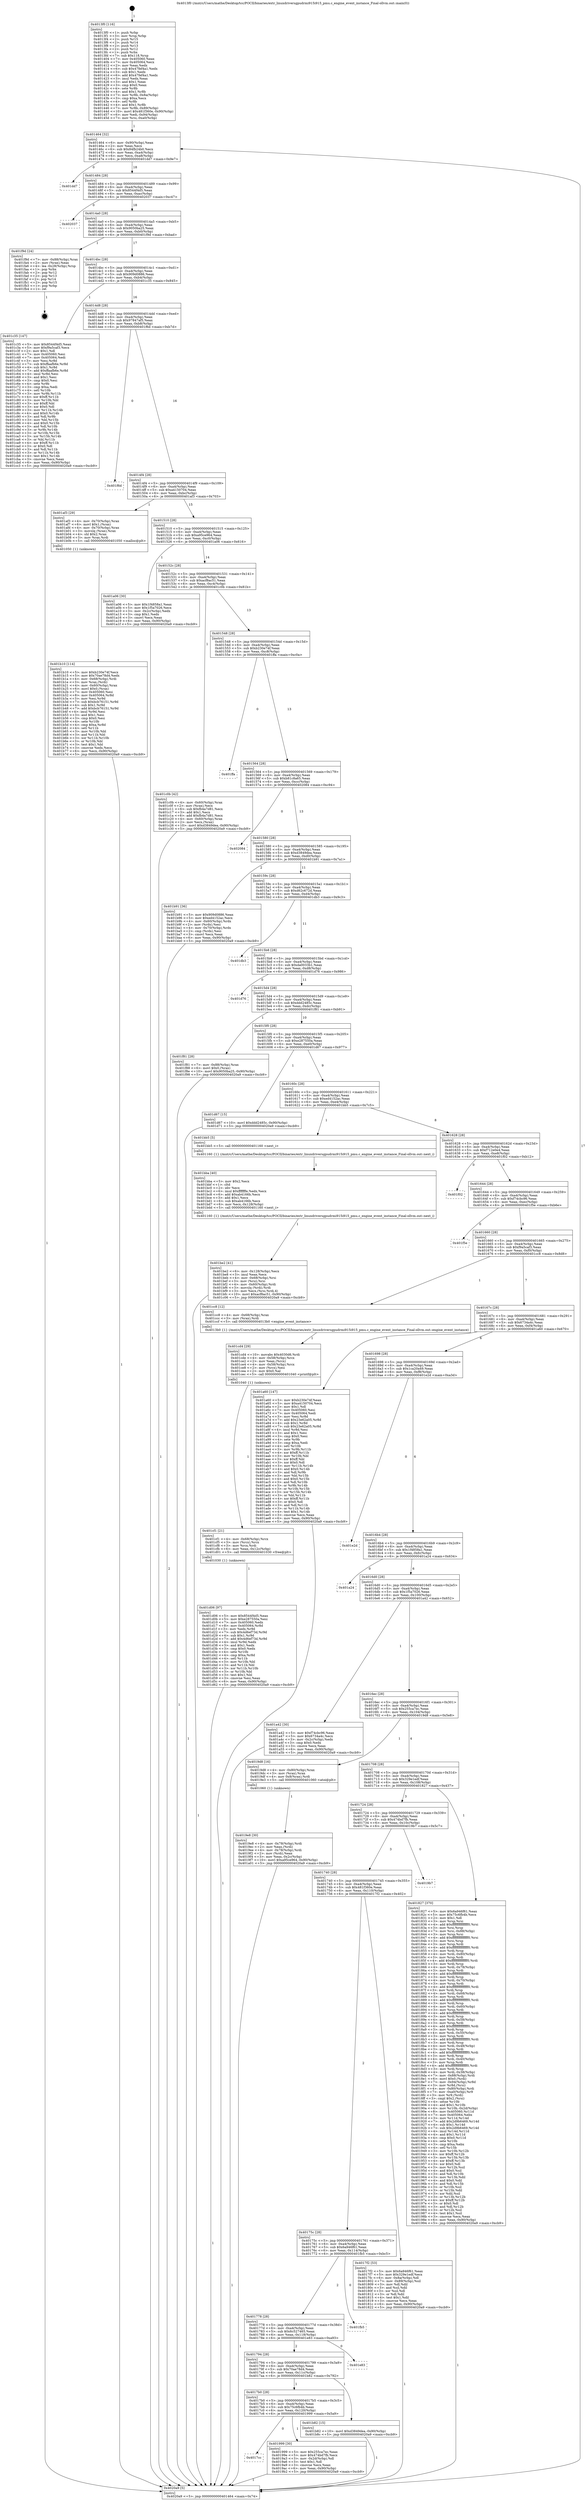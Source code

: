 digraph "0x4013f0" {
  label = "0x4013f0 (/mnt/c/Users/mathe/Desktop/tcc/POCII/binaries/extr_linuxdriversgpudrmi915i915_pmu.c_engine_event_instance_Final-ollvm.out::main(0))"
  labelloc = "t"
  node[shape=record]

  Entry [label="",width=0.3,height=0.3,shape=circle,fillcolor=black,style=filled]
  "0x401464" [label="{
     0x401464 [32]\l
     | [instrs]\l
     &nbsp;&nbsp;0x401464 \<+6\>: mov -0x90(%rbp),%eax\l
     &nbsp;&nbsp;0x40146a \<+2\>: mov %eax,%ecx\l
     &nbsp;&nbsp;0x40146c \<+6\>: sub $0x84fb24b0,%ecx\l
     &nbsp;&nbsp;0x401472 \<+6\>: mov %eax,-0xa4(%rbp)\l
     &nbsp;&nbsp;0x401478 \<+6\>: mov %ecx,-0xa8(%rbp)\l
     &nbsp;&nbsp;0x40147e \<+6\>: je 0000000000401dd7 \<main+0x9e7\>\l
  }"]
  "0x401dd7" [label="{
     0x401dd7\l
  }", style=dashed]
  "0x401484" [label="{
     0x401484 [28]\l
     | [instrs]\l
     &nbsp;&nbsp;0x401484 \<+5\>: jmp 0000000000401489 \<main+0x99\>\l
     &nbsp;&nbsp;0x401489 \<+6\>: mov -0xa4(%rbp),%eax\l
     &nbsp;&nbsp;0x40148f \<+5\>: sub $0x8544f4d5,%eax\l
     &nbsp;&nbsp;0x401494 \<+6\>: mov %eax,-0xac(%rbp)\l
     &nbsp;&nbsp;0x40149a \<+6\>: je 0000000000402037 \<main+0xc47\>\l
  }"]
  Exit [label="",width=0.3,height=0.3,shape=circle,fillcolor=black,style=filled,peripheries=2]
  "0x402037" [label="{
     0x402037\l
  }", style=dashed]
  "0x4014a0" [label="{
     0x4014a0 [28]\l
     | [instrs]\l
     &nbsp;&nbsp;0x4014a0 \<+5\>: jmp 00000000004014a5 \<main+0xb5\>\l
     &nbsp;&nbsp;0x4014a5 \<+6\>: mov -0xa4(%rbp),%eax\l
     &nbsp;&nbsp;0x4014ab \<+5\>: sub $0x9050ba25,%eax\l
     &nbsp;&nbsp;0x4014b0 \<+6\>: mov %eax,-0xb0(%rbp)\l
     &nbsp;&nbsp;0x4014b6 \<+6\>: je 0000000000401f9d \<main+0xbad\>\l
  }"]
  "0x401d06" [label="{
     0x401d06 [97]\l
     | [instrs]\l
     &nbsp;&nbsp;0x401d06 \<+5\>: mov $0x8544f4d5,%eax\l
     &nbsp;&nbsp;0x401d0b \<+5\>: mov $0xe287550a,%esi\l
     &nbsp;&nbsp;0x401d10 \<+7\>: mov 0x405060,%edx\l
     &nbsp;&nbsp;0x401d17 \<+8\>: mov 0x405064,%r8d\l
     &nbsp;&nbsp;0x401d1f \<+3\>: mov %edx,%r9d\l
     &nbsp;&nbsp;0x401d22 \<+7\>: sub $0x4d6ef73d,%r9d\l
     &nbsp;&nbsp;0x401d29 \<+4\>: sub $0x1,%r9d\l
     &nbsp;&nbsp;0x401d2d \<+7\>: add $0x4d6ef73d,%r9d\l
     &nbsp;&nbsp;0x401d34 \<+4\>: imul %r9d,%edx\l
     &nbsp;&nbsp;0x401d38 \<+3\>: and $0x1,%edx\l
     &nbsp;&nbsp;0x401d3b \<+3\>: cmp $0x0,%edx\l
     &nbsp;&nbsp;0x401d3e \<+4\>: sete %r10b\l
     &nbsp;&nbsp;0x401d42 \<+4\>: cmp $0xa,%r8d\l
     &nbsp;&nbsp;0x401d46 \<+4\>: setl %r11b\l
     &nbsp;&nbsp;0x401d4a \<+3\>: mov %r10b,%bl\l
     &nbsp;&nbsp;0x401d4d \<+3\>: and %r11b,%bl\l
     &nbsp;&nbsp;0x401d50 \<+3\>: xor %r11b,%r10b\l
     &nbsp;&nbsp;0x401d53 \<+3\>: or %r10b,%bl\l
     &nbsp;&nbsp;0x401d56 \<+3\>: test $0x1,%bl\l
     &nbsp;&nbsp;0x401d59 \<+3\>: cmovne %esi,%eax\l
     &nbsp;&nbsp;0x401d5c \<+6\>: mov %eax,-0x90(%rbp)\l
     &nbsp;&nbsp;0x401d62 \<+5\>: jmp 00000000004020a9 \<main+0xcb9\>\l
  }"]
  "0x401f9d" [label="{
     0x401f9d [24]\l
     | [instrs]\l
     &nbsp;&nbsp;0x401f9d \<+7\>: mov -0x88(%rbp),%rax\l
     &nbsp;&nbsp;0x401fa4 \<+2\>: mov (%rax),%eax\l
     &nbsp;&nbsp;0x401fa6 \<+4\>: lea -0x28(%rbp),%rsp\l
     &nbsp;&nbsp;0x401faa \<+1\>: pop %rbx\l
     &nbsp;&nbsp;0x401fab \<+2\>: pop %r12\l
     &nbsp;&nbsp;0x401fad \<+2\>: pop %r13\l
     &nbsp;&nbsp;0x401faf \<+2\>: pop %r14\l
     &nbsp;&nbsp;0x401fb1 \<+2\>: pop %r15\l
     &nbsp;&nbsp;0x401fb3 \<+1\>: pop %rbp\l
     &nbsp;&nbsp;0x401fb4 \<+1\>: ret\l
  }"]
  "0x4014bc" [label="{
     0x4014bc [28]\l
     | [instrs]\l
     &nbsp;&nbsp;0x4014bc \<+5\>: jmp 00000000004014c1 \<main+0xd1\>\l
     &nbsp;&nbsp;0x4014c1 \<+6\>: mov -0xa4(%rbp),%eax\l
     &nbsp;&nbsp;0x4014c7 \<+5\>: sub $0x909d0886,%eax\l
     &nbsp;&nbsp;0x4014cc \<+6\>: mov %eax,-0xb4(%rbp)\l
     &nbsp;&nbsp;0x4014d2 \<+6\>: je 0000000000401c35 \<main+0x845\>\l
  }"]
  "0x401cf1" [label="{
     0x401cf1 [21]\l
     | [instrs]\l
     &nbsp;&nbsp;0x401cf1 \<+4\>: mov -0x68(%rbp),%rcx\l
     &nbsp;&nbsp;0x401cf5 \<+3\>: mov (%rcx),%rcx\l
     &nbsp;&nbsp;0x401cf8 \<+3\>: mov %rcx,%rdi\l
     &nbsp;&nbsp;0x401cfb \<+6\>: mov %eax,-0x12c(%rbp)\l
     &nbsp;&nbsp;0x401d01 \<+5\>: call 0000000000401030 \<free@plt\>\l
     | [calls]\l
     &nbsp;&nbsp;0x401030 \{1\} (unknown)\l
  }"]
  "0x401c35" [label="{
     0x401c35 [147]\l
     | [instrs]\l
     &nbsp;&nbsp;0x401c35 \<+5\>: mov $0x8544f4d5,%eax\l
     &nbsp;&nbsp;0x401c3a \<+5\>: mov $0xf9a5caf3,%ecx\l
     &nbsp;&nbsp;0x401c3f \<+2\>: mov $0x1,%dl\l
     &nbsp;&nbsp;0x401c41 \<+7\>: mov 0x405060,%esi\l
     &nbsp;&nbsp;0x401c48 \<+7\>: mov 0x405064,%edi\l
     &nbsp;&nbsp;0x401c4f \<+3\>: mov %esi,%r8d\l
     &nbsp;&nbsp;0x401c52 \<+7\>: sub $0xffaafb6e,%r8d\l
     &nbsp;&nbsp;0x401c59 \<+4\>: sub $0x1,%r8d\l
     &nbsp;&nbsp;0x401c5d \<+7\>: add $0xffaafb6e,%r8d\l
     &nbsp;&nbsp;0x401c64 \<+4\>: imul %r8d,%esi\l
     &nbsp;&nbsp;0x401c68 \<+3\>: and $0x1,%esi\l
     &nbsp;&nbsp;0x401c6b \<+3\>: cmp $0x0,%esi\l
     &nbsp;&nbsp;0x401c6e \<+4\>: sete %r9b\l
     &nbsp;&nbsp;0x401c72 \<+3\>: cmp $0xa,%edi\l
     &nbsp;&nbsp;0x401c75 \<+4\>: setl %r10b\l
     &nbsp;&nbsp;0x401c79 \<+3\>: mov %r9b,%r11b\l
     &nbsp;&nbsp;0x401c7c \<+4\>: xor $0xff,%r11b\l
     &nbsp;&nbsp;0x401c80 \<+3\>: mov %r10b,%bl\l
     &nbsp;&nbsp;0x401c83 \<+3\>: xor $0xff,%bl\l
     &nbsp;&nbsp;0x401c86 \<+3\>: xor $0x0,%dl\l
     &nbsp;&nbsp;0x401c89 \<+3\>: mov %r11b,%r14b\l
     &nbsp;&nbsp;0x401c8c \<+4\>: and $0x0,%r14b\l
     &nbsp;&nbsp;0x401c90 \<+3\>: and %dl,%r9b\l
     &nbsp;&nbsp;0x401c93 \<+3\>: mov %bl,%r15b\l
     &nbsp;&nbsp;0x401c96 \<+4\>: and $0x0,%r15b\l
     &nbsp;&nbsp;0x401c9a \<+3\>: and %dl,%r10b\l
     &nbsp;&nbsp;0x401c9d \<+3\>: or %r9b,%r14b\l
     &nbsp;&nbsp;0x401ca0 \<+3\>: or %r10b,%r15b\l
     &nbsp;&nbsp;0x401ca3 \<+3\>: xor %r15b,%r14b\l
     &nbsp;&nbsp;0x401ca6 \<+3\>: or %bl,%r11b\l
     &nbsp;&nbsp;0x401ca9 \<+4\>: xor $0xff,%r11b\l
     &nbsp;&nbsp;0x401cad \<+3\>: or $0x0,%dl\l
     &nbsp;&nbsp;0x401cb0 \<+3\>: and %dl,%r11b\l
     &nbsp;&nbsp;0x401cb3 \<+3\>: or %r11b,%r14b\l
     &nbsp;&nbsp;0x401cb6 \<+4\>: test $0x1,%r14b\l
     &nbsp;&nbsp;0x401cba \<+3\>: cmovne %ecx,%eax\l
     &nbsp;&nbsp;0x401cbd \<+6\>: mov %eax,-0x90(%rbp)\l
     &nbsp;&nbsp;0x401cc3 \<+5\>: jmp 00000000004020a9 \<main+0xcb9\>\l
  }"]
  "0x4014d8" [label="{
     0x4014d8 [28]\l
     | [instrs]\l
     &nbsp;&nbsp;0x4014d8 \<+5\>: jmp 00000000004014dd \<main+0xed\>\l
     &nbsp;&nbsp;0x4014dd \<+6\>: mov -0xa4(%rbp),%eax\l
     &nbsp;&nbsp;0x4014e3 \<+5\>: sub $0x97847af5,%eax\l
     &nbsp;&nbsp;0x4014e8 \<+6\>: mov %eax,-0xb8(%rbp)\l
     &nbsp;&nbsp;0x4014ee \<+6\>: je 0000000000401f6d \<main+0xb7d\>\l
  }"]
  "0x401cd4" [label="{
     0x401cd4 [29]\l
     | [instrs]\l
     &nbsp;&nbsp;0x401cd4 \<+10\>: movabs $0x4030d6,%rdi\l
     &nbsp;&nbsp;0x401cde \<+4\>: mov -0x58(%rbp),%rcx\l
     &nbsp;&nbsp;0x401ce2 \<+2\>: mov %eax,(%rcx)\l
     &nbsp;&nbsp;0x401ce4 \<+4\>: mov -0x58(%rbp),%rcx\l
     &nbsp;&nbsp;0x401ce8 \<+2\>: mov (%rcx),%esi\l
     &nbsp;&nbsp;0x401cea \<+2\>: mov $0x0,%al\l
     &nbsp;&nbsp;0x401cec \<+5\>: call 0000000000401040 \<printf@plt\>\l
     | [calls]\l
     &nbsp;&nbsp;0x401040 \{1\} (unknown)\l
  }"]
  "0x401f6d" [label="{
     0x401f6d\l
  }", style=dashed]
  "0x4014f4" [label="{
     0x4014f4 [28]\l
     | [instrs]\l
     &nbsp;&nbsp;0x4014f4 \<+5\>: jmp 00000000004014f9 \<main+0x109\>\l
     &nbsp;&nbsp;0x4014f9 \<+6\>: mov -0xa4(%rbp),%eax\l
     &nbsp;&nbsp;0x4014ff \<+5\>: sub $0xa4150704,%eax\l
     &nbsp;&nbsp;0x401504 \<+6\>: mov %eax,-0xbc(%rbp)\l
     &nbsp;&nbsp;0x40150a \<+6\>: je 0000000000401af3 \<main+0x703\>\l
  }"]
  "0x401be2" [label="{
     0x401be2 [41]\l
     | [instrs]\l
     &nbsp;&nbsp;0x401be2 \<+6\>: mov -0x128(%rbp),%ecx\l
     &nbsp;&nbsp;0x401be8 \<+3\>: imul %eax,%ecx\l
     &nbsp;&nbsp;0x401beb \<+4\>: mov -0x68(%rbp),%rsi\l
     &nbsp;&nbsp;0x401bef \<+3\>: mov (%rsi),%rsi\l
     &nbsp;&nbsp;0x401bf2 \<+4\>: mov -0x60(%rbp),%rdi\l
     &nbsp;&nbsp;0x401bf6 \<+3\>: movslq (%rdi),%rdi\l
     &nbsp;&nbsp;0x401bf9 \<+3\>: mov %ecx,(%rsi,%rdi,4)\l
     &nbsp;&nbsp;0x401bfc \<+10\>: movl $0xacf8ac51,-0x90(%rbp)\l
     &nbsp;&nbsp;0x401c06 \<+5\>: jmp 00000000004020a9 \<main+0xcb9\>\l
  }"]
  "0x401af3" [label="{
     0x401af3 [29]\l
     | [instrs]\l
     &nbsp;&nbsp;0x401af3 \<+4\>: mov -0x70(%rbp),%rax\l
     &nbsp;&nbsp;0x401af7 \<+6\>: movl $0x1,(%rax)\l
     &nbsp;&nbsp;0x401afd \<+4\>: mov -0x70(%rbp),%rax\l
     &nbsp;&nbsp;0x401b01 \<+3\>: movslq (%rax),%rax\l
     &nbsp;&nbsp;0x401b04 \<+4\>: shl $0x2,%rax\l
     &nbsp;&nbsp;0x401b08 \<+3\>: mov %rax,%rdi\l
     &nbsp;&nbsp;0x401b0b \<+5\>: call 0000000000401050 \<malloc@plt\>\l
     | [calls]\l
     &nbsp;&nbsp;0x401050 \{1\} (unknown)\l
  }"]
  "0x401510" [label="{
     0x401510 [28]\l
     | [instrs]\l
     &nbsp;&nbsp;0x401510 \<+5\>: jmp 0000000000401515 \<main+0x125\>\l
     &nbsp;&nbsp;0x401515 \<+6\>: mov -0xa4(%rbp),%eax\l
     &nbsp;&nbsp;0x40151b \<+5\>: sub $0xa95ce964,%eax\l
     &nbsp;&nbsp;0x401520 \<+6\>: mov %eax,-0xc0(%rbp)\l
     &nbsp;&nbsp;0x401526 \<+6\>: je 0000000000401a06 \<main+0x616\>\l
  }"]
  "0x401bba" [label="{
     0x401bba [40]\l
     | [instrs]\l
     &nbsp;&nbsp;0x401bba \<+5\>: mov $0x2,%ecx\l
     &nbsp;&nbsp;0x401bbf \<+1\>: cltd\l
     &nbsp;&nbsp;0x401bc0 \<+2\>: idiv %ecx\l
     &nbsp;&nbsp;0x401bc2 \<+6\>: imul $0xfffffffe,%edx,%ecx\l
     &nbsp;&nbsp;0x401bc8 \<+6\>: add $0xab4166b,%ecx\l
     &nbsp;&nbsp;0x401bce \<+3\>: add $0x1,%ecx\l
     &nbsp;&nbsp;0x401bd1 \<+6\>: sub $0xab4166b,%ecx\l
     &nbsp;&nbsp;0x401bd7 \<+6\>: mov %ecx,-0x128(%rbp)\l
     &nbsp;&nbsp;0x401bdd \<+5\>: call 0000000000401160 \<next_i\>\l
     | [calls]\l
     &nbsp;&nbsp;0x401160 \{1\} (/mnt/c/Users/mathe/Desktop/tcc/POCII/binaries/extr_linuxdriversgpudrmi915i915_pmu.c_engine_event_instance_Final-ollvm.out::next_i)\l
  }"]
  "0x401a06" [label="{
     0x401a06 [30]\l
     | [instrs]\l
     &nbsp;&nbsp;0x401a06 \<+5\>: mov $0x1f4858a1,%eax\l
     &nbsp;&nbsp;0x401a0b \<+5\>: mov $0x1f5a7026,%ecx\l
     &nbsp;&nbsp;0x401a10 \<+3\>: mov -0x2c(%rbp),%edx\l
     &nbsp;&nbsp;0x401a13 \<+3\>: cmp $0x1,%edx\l
     &nbsp;&nbsp;0x401a16 \<+3\>: cmovl %ecx,%eax\l
     &nbsp;&nbsp;0x401a19 \<+6\>: mov %eax,-0x90(%rbp)\l
     &nbsp;&nbsp;0x401a1f \<+5\>: jmp 00000000004020a9 \<main+0xcb9\>\l
  }"]
  "0x40152c" [label="{
     0x40152c [28]\l
     | [instrs]\l
     &nbsp;&nbsp;0x40152c \<+5\>: jmp 0000000000401531 \<main+0x141\>\l
     &nbsp;&nbsp;0x401531 \<+6\>: mov -0xa4(%rbp),%eax\l
     &nbsp;&nbsp;0x401537 \<+5\>: sub $0xacf8ac51,%eax\l
     &nbsp;&nbsp;0x40153c \<+6\>: mov %eax,-0xc4(%rbp)\l
     &nbsp;&nbsp;0x401542 \<+6\>: je 0000000000401c0b \<main+0x81b\>\l
  }"]
  "0x401b10" [label="{
     0x401b10 [114]\l
     | [instrs]\l
     &nbsp;&nbsp;0x401b10 \<+5\>: mov $0xb230e74f,%ecx\l
     &nbsp;&nbsp;0x401b15 \<+5\>: mov $0x70ae78d4,%edx\l
     &nbsp;&nbsp;0x401b1a \<+4\>: mov -0x68(%rbp),%rdi\l
     &nbsp;&nbsp;0x401b1e \<+3\>: mov %rax,(%rdi)\l
     &nbsp;&nbsp;0x401b21 \<+4\>: mov -0x60(%rbp),%rax\l
     &nbsp;&nbsp;0x401b25 \<+6\>: movl $0x0,(%rax)\l
     &nbsp;&nbsp;0x401b2b \<+7\>: mov 0x405060,%esi\l
     &nbsp;&nbsp;0x401b32 \<+8\>: mov 0x405064,%r8d\l
     &nbsp;&nbsp;0x401b3a \<+3\>: mov %esi,%r9d\l
     &nbsp;&nbsp;0x401b3d \<+7\>: sub $0xbcb76151,%r9d\l
     &nbsp;&nbsp;0x401b44 \<+4\>: sub $0x1,%r9d\l
     &nbsp;&nbsp;0x401b48 \<+7\>: add $0xbcb76151,%r9d\l
     &nbsp;&nbsp;0x401b4f \<+4\>: imul %r9d,%esi\l
     &nbsp;&nbsp;0x401b53 \<+3\>: and $0x1,%esi\l
     &nbsp;&nbsp;0x401b56 \<+3\>: cmp $0x0,%esi\l
     &nbsp;&nbsp;0x401b59 \<+4\>: sete %r10b\l
     &nbsp;&nbsp;0x401b5d \<+4\>: cmp $0xa,%r8d\l
     &nbsp;&nbsp;0x401b61 \<+4\>: setl %r11b\l
     &nbsp;&nbsp;0x401b65 \<+3\>: mov %r10b,%bl\l
     &nbsp;&nbsp;0x401b68 \<+3\>: and %r11b,%bl\l
     &nbsp;&nbsp;0x401b6b \<+3\>: xor %r11b,%r10b\l
     &nbsp;&nbsp;0x401b6e \<+3\>: or %r10b,%bl\l
     &nbsp;&nbsp;0x401b71 \<+3\>: test $0x1,%bl\l
     &nbsp;&nbsp;0x401b74 \<+3\>: cmovne %edx,%ecx\l
     &nbsp;&nbsp;0x401b77 \<+6\>: mov %ecx,-0x90(%rbp)\l
     &nbsp;&nbsp;0x401b7d \<+5\>: jmp 00000000004020a9 \<main+0xcb9\>\l
  }"]
  "0x401c0b" [label="{
     0x401c0b [42]\l
     | [instrs]\l
     &nbsp;&nbsp;0x401c0b \<+4\>: mov -0x60(%rbp),%rax\l
     &nbsp;&nbsp;0x401c0f \<+2\>: mov (%rax),%ecx\l
     &nbsp;&nbsp;0x401c11 \<+6\>: sub $0xfb4a7d81,%ecx\l
     &nbsp;&nbsp;0x401c17 \<+3\>: add $0x1,%ecx\l
     &nbsp;&nbsp;0x401c1a \<+6\>: add $0xfb4a7d81,%ecx\l
     &nbsp;&nbsp;0x401c20 \<+4\>: mov -0x60(%rbp),%rax\l
     &nbsp;&nbsp;0x401c24 \<+2\>: mov %ecx,(%rax)\l
     &nbsp;&nbsp;0x401c26 \<+10\>: movl $0xd3849dea,-0x90(%rbp)\l
     &nbsp;&nbsp;0x401c30 \<+5\>: jmp 00000000004020a9 \<main+0xcb9\>\l
  }"]
  "0x401548" [label="{
     0x401548 [28]\l
     | [instrs]\l
     &nbsp;&nbsp;0x401548 \<+5\>: jmp 000000000040154d \<main+0x15d\>\l
     &nbsp;&nbsp;0x40154d \<+6\>: mov -0xa4(%rbp),%eax\l
     &nbsp;&nbsp;0x401553 \<+5\>: sub $0xb230e74f,%eax\l
     &nbsp;&nbsp;0x401558 \<+6\>: mov %eax,-0xc8(%rbp)\l
     &nbsp;&nbsp;0x40155e \<+6\>: je 0000000000401ffa \<main+0xc0a\>\l
  }"]
  "0x4019e8" [label="{
     0x4019e8 [30]\l
     | [instrs]\l
     &nbsp;&nbsp;0x4019e8 \<+4\>: mov -0x78(%rbp),%rdi\l
     &nbsp;&nbsp;0x4019ec \<+2\>: mov %eax,(%rdi)\l
     &nbsp;&nbsp;0x4019ee \<+4\>: mov -0x78(%rbp),%rdi\l
     &nbsp;&nbsp;0x4019f2 \<+2\>: mov (%rdi),%eax\l
     &nbsp;&nbsp;0x4019f4 \<+3\>: mov %eax,-0x2c(%rbp)\l
     &nbsp;&nbsp;0x4019f7 \<+10\>: movl $0xa95ce964,-0x90(%rbp)\l
     &nbsp;&nbsp;0x401a01 \<+5\>: jmp 00000000004020a9 \<main+0xcb9\>\l
  }"]
  "0x401ffa" [label="{
     0x401ffa\l
  }", style=dashed]
  "0x401564" [label="{
     0x401564 [28]\l
     | [instrs]\l
     &nbsp;&nbsp;0x401564 \<+5\>: jmp 0000000000401569 \<main+0x179\>\l
     &nbsp;&nbsp;0x401569 \<+6\>: mov -0xa4(%rbp),%eax\l
     &nbsp;&nbsp;0x40156f \<+5\>: sub $0xb81c8a65,%eax\l
     &nbsp;&nbsp;0x401574 \<+6\>: mov %eax,-0xcc(%rbp)\l
     &nbsp;&nbsp;0x40157a \<+6\>: je 0000000000402084 \<main+0xc94\>\l
  }"]
  "0x4017cc" [label="{
     0x4017cc\l
  }", style=dashed]
  "0x402084" [label="{
     0x402084\l
  }", style=dashed]
  "0x401580" [label="{
     0x401580 [28]\l
     | [instrs]\l
     &nbsp;&nbsp;0x401580 \<+5\>: jmp 0000000000401585 \<main+0x195\>\l
     &nbsp;&nbsp;0x401585 \<+6\>: mov -0xa4(%rbp),%eax\l
     &nbsp;&nbsp;0x40158b \<+5\>: sub $0xd3849dea,%eax\l
     &nbsp;&nbsp;0x401590 \<+6\>: mov %eax,-0xd0(%rbp)\l
     &nbsp;&nbsp;0x401596 \<+6\>: je 0000000000401b91 \<main+0x7a1\>\l
  }"]
  "0x401999" [label="{
     0x401999 [30]\l
     | [instrs]\l
     &nbsp;&nbsp;0x401999 \<+5\>: mov $0x255ca7ec,%eax\l
     &nbsp;&nbsp;0x40199e \<+5\>: mov $0x474bd7fb,%ecx\l
     &nbsp;&nbsp;0x4019a3 \<+3\>: mov -0x2d(%rbp),%dl\l
     &nbsp;&nbsp;0x4019a6 \<+3\>: test $0x1,%dl\l
     &nbsp;&nbsp;0x4019a9 \<+3\>: cmovne %ecx,%eax\l
     &nbsp;&nbsp;0x4019ac \<+6\>: mov %eax,-0x90(%rbp)\l
     &nbsp;&nbsp;0x4019b2 \<+5\>: jmp 00000000004020a9 \<main+0xcb9\>\l
  }"]
  "0x401b91" [label="{
     0x401b91 [36]\l
     | [instrs]\l
     &nbsp;&nbsp;0x401b91 \<+5\>: mov $0x909d0886,%eax\l
     &nbsp;&nbsp;0x401b96 \<+5\>: mov $0xed4152ac,%ecx\l
     &nbsp;&nbsp;0x401b9b \<+4\>: mov -0x60(%rbp),%rdx\l
     &nbsp;&nbsp;0x401b9f \<+2\>: mov (%rdx),%esi\l
     &nbsp;&nbsp;0x401ba1 \<+4\>: mov -0x70(%rbp),%rdx\l
     &nbsp;&nbsp;0x401ba5 \<+2\>: cmp (%rdx),%esi\l
     &nbsp;&nbsp;0x401ba7 \<+3\>: cmovl %ecx,%eax\l
     &nbsp;&nbsp;0x401baa \<+6\>: mov %eax,-0x90(%rbp)\l
     &nbsp;&nbsp;0x401bb0 \<+5\>: jmp 00000000004020a9 \<main+0xcb9\>\l
  }"]
  "0x40159c" [label="{
     0x40159c [28]\l
     | [instrs]\l
     &nbsp;&nbsp;0x40159c \<+5\>: jmp 00000000004015a1 \<main+0x1b1\>\l
     &nbsp;&nbsp;0x4015a1 \<+6\>: mov -0xa4(%rbp),%eax\l
     &nbsp;&nbsp;0x4015a7 \<+5\>: sub $0xd62c672d,%eax\l
     &nbsp;&nbsp;0x4015ac \<+6\>: mov %eax,-0xd4(%rbp)\l
     &nbsp;&nbsp;0x4015b2 \<+6\>: je 0000000000401db3 \<main+0x9c3\>\l
  }"]
  "0x4017b0" [label="{
     0x4017b0 [28]\l
     | [instrs]\l
     &nbsp;&nbsp;0x4017b0 \<+5\>: jmp 00000000004017b5 \<main+0x3c5\>\l
     &nbsp;&nbsp;0x4017b5 \<+6\>: mov -0xa4(%rbp),%eax\l
     &nbsp;&nbsp;0x4017bb \<+5\>: sub $0x75c6fb4b,%eax\l
     &nbsp;&nbsp;0x4017c0 \<+6\>: mov %eax,-0x120(%rbp)\l
     &nbsp;&nbsp;0x4017c6 \<+6\>: je 0000000000401999 \<main+0x5a9\>\l
  }"]
  "0x401db3" [label="{
     0x401db3\l
  }", style=dashed]
  "0x4015b8" [label="{
     0x4015b8 [28]\l
     | [instrs]\l
     &nbsp;&nbsp;0x4015b8 \<+5\>: jmp 00000000004015bd \<main+0x1cd\>\l
     &nbsp;&nbsp;0x4015bd \<+6\>: mov -0xa4(%rbp),%eax\l
     &nbsp;&nbsp;0x4015c3 \<+5\>: sub $0xda0033b1,%eax\l
     &nbsp;&nbsp;0x4015c8 \<+6\>: mov %eax,-0xd8(%rbp)\l
     &nbsp;&nbsp;0x4015ce \<+6\>: je 0000000000401d76 \<main+0x986\>\l
  }"]
  "0x401b82" [label="{
     0x401b82 [15]\l
     | [instrs]\l
     &nbsp;&nbsp;0x401b82 \<+10\>: movl $0xd3849dea,-0x90(%rbp)\l
     &nbsp;&nbsp;0x401b8c \<+5\>: jmp 00000000004020a9 \<main+0xcb9\>\l
  }"]
  "0x401d76" [label="{
     0x401d76\l
  }", style=dashed]
  "0x4015d4" [label="{
     0x4015d4 [28]\l
     | [instrs]\l
     &nbsp;&nbsp;0x4015d4 \<+5\>: jmp 00000000004015d9 \<main+0x1e9\>\l
     &nbsp;&nbsp;0x4015d9 \<+6\>: mov -0xa4(%rbp),%eax\l
     &nbsp;&nbsp;0x4015df \<+5\>: sub $0xddd2485c,%eax\l
     &nbsp;&nbsp;0x4015e4 \<+6\>: mov %eax,-0xdc(%rbp)\l
     &nbsp;&nbsp;0x4015ea \<+6\>: je 0000000000401f81 \<main+0xb91\>\l
  }"]
  "0x401794" [label="{
     0x401794 [28]\l
     | [instrs]\l
     &nbsp;&nbsp;0x401794 \<+5\>: jmp 0000000000401799 \<main+0x3a9\>\l
     &nbsp;&nbsp;0x401799 \<+6\>: mov -0xa4(%rbp),%eax\l
     &nbsp;&nbsp;0x40179f \<+5\>: sub $0x70ae78d4,%eax\l
     &nbsp;&nbsp;0x4017a4 \<+6\>: mov %eax,-0x11c(%rbp)\l
     &nbsp;&nbsp;0x4017aa \<+6\>: je 0000000000401b82 \<main+0x792\>\l
  }"]
  "0x401f81" [label="{
     0x401f81 [28]\l
     | [instrs]\l
     &nbsp;&nbsp;0x401f81 \<+7\>: mov -0x88(%rbp),%rax\l
     &nbsp;&nbsp;0x401f88 \<+6\>: movl $0x0,(%rax)\l
     &nbsp;&nbsp;0x401f8e \<+10\>: movl $0x9050ba25,-0x90(%rbp)\l
     &nbsp;&nbsp;0x401f98 \<+5\>: jmp 00000000004020a9 \<main+0xcb9\>\l
  }"]
  "0x4015f0" [label="{
     0x4015f0 [28]\l
     | [instrs]\l
     &nbsp;&nbsp;0x4015f0 \<+5\>: jmp 00000000004015f5 \<main+0x205\>\l
     &nbsp;&nbsp;0x4015f5 \<+6\>: mov -0xa4(%rbp),%eax\l
     &nbsp;&nbsp;0x4015fb \<+5\>: sub $0xe287550a,%eax\l
     &nbsp;&nbsp;0x401600 \<+6\>: mov %eax,-0xe0(%rbp)\l
     &nbsp;&nbsp;0x401606 \<+6\>: je 0000000000401d67 \<main+0x977\>\l
  }"]
  "0x401e83" [label="{
     0x401e83\l
  }", style=dashed]
  "0x401d67" [label="{
     0x401d67 [15]\l
     | [instrs]\l
     &nbsp;&nbsp;0x401d67 \<+10\>: movl $0xddd2485c,-0x90(%rbp)\l
     &nbsp;&nbsp;0x401d71 \<+5\>: jmp 00000000004020a9 \<main+0xcb9\>\l
  }"]
  "0x40160c" [label="{
     0x40160c [28]\l
     | [instrs]\l
     &nbsp;&nbsp;0x40160c \<+5\>: jmp 0000000000401611 \<main+0x221\>\l
     &nbsp;&nbsp;0x401611 \<+6\>: mov -0xa4(%rbp),%eax\l
     &nbsp;&nbsp;0x401617 \<+5\>: sub $0xed4152ac,%eax\l
     &nbsp;&nbsp;0x40161c \<+6\>: mov %eax,-0xe4(%rbp)\l
     &nbsp;&nbsp;0x401622 \<+6\>: je 0000000000401bb5 \<main+0x7c5\>\l
  }"]
  "0x401778" [label="{
     0x401778 [28]\l
     | [instrs]\l
     &nbsp;&nbsp;0x401778 \<+5\>: jmp 000000000040177d \<main+0x38d\>\l
     &nbsp;&nbsp;0x40177d \<+6\>: mov -0xa4(%rbp),%eax\l
     &nbsp;&nbsp;0x401783 \<+5\>: sub $0x6c527465,%eax\l
     &nbsp;&nbsp;0x401788 \<+6\>: mov %eax,-0x118(%rbp)\l
     &nbsp;&nbsp;0x40178e \<+6\>: je 0000000000401e83 \<main+0xa93\>\l
  }"]
  "0x401bb5" [label="{
     0x401bb5 [5]\l
     | [instrs]\l
     &nbsp;&nbsp;0x401bb5 \<+5\>: call 0000000000401160 \<next_i\>\l
     | [calls]\l
     &nbsp;&nbsp;0x401160 \{1\} (/mnt/c/Users/mathe/Desktop/tcc/POCII/binaries/extr_linuxdriversgpudrmi915i915_pmu.c_engine_event_instance_Final-ollvm.out::next_i)\l
  }"]
  "0x401628" [label="{
     0x401628 [28]\l
     | [instrs]\l
     &nbsp;&nbsp;0x401628 \<+5\>: jmp 000000000040162d \<main+0x23d\>\l
     &nbsp;&nbsp;0x40162d \<+6\>: mov -0xa4(%rbp),%eax\l
     &nbsp;&nbsp;0x401633 \<+5\>: sub $0xf712e0e4,%eax\l
     &nbsp;&nbsp;0x401638 \<+6\>: mov %eax,-0xe8(%rbp)\l
     &nbsp;&nbsp;0x40163e \<+6\>: je 0000000000401f02 \<main+0xb12\>\l
  }"]
  "0x401fb5" [label="{
     0x401fb5\l
  }", style=dashed]
  "0x401f02" [label="{
     0x401f02\l
  }", style=dashed]
  "0x401644" [label="{
     0x401644 [28]\l
     | [instrs]\l
     &nbsp;&nbsp;0x401644 \<+5\>: jmp 0000000000401649 \<main+0x259\>\l
     &nbsp;&nbsp;0x401649 \<+6\>: mov -0xa4(%rbp),%eax\l
     &nbsp;&nbsp;0x40164f \<+5\>: sub $0xf74cbc96,%eax\l
     &nbsp;&nbsp;0x401654 \<+6\>: mov %eax,-0xec(%rbp)\l
     &nbsp;&nbsp;0x40165a \<+6\>: je 0000000000401f5e \<main+0xb6e\>\l
  }"]
  "0x4013f0" [label="{
     0x4013f0 [116]\l
     | [instrs]\l
     &nbsp;&nbsp;0x4013f0 \<+1\>: push %rbp\l
     &nbsp;&nbsp;0x4013f1 \<+3\>: mov %rsp,%rbp\l
     &nbsp;&nbsp;0x4013f4 \<+2\>: push %r15\l
     &nbsp;&nbsp;0x4013f6 \<+2\>: push %r14\l
     &nbsp;&nbsp;0x4013f8 \<+2\>: push %r13\l
     &nbsp;&nbsp;0x4013fa \<+2\>: push %r12\l
     &nbsp;&nbsp;0x4013fc \<+1\>: push %rbx\l
     &nbsp;&nbsp;0x4013fd \<+7\>: sub $0x118,%rsp\l
     &nbsp;&nbsp;0x401404 \<+7\>: mov 0x405060,%eax\l
     &nbsp;&nbsp;0x40140b \<+7\>: mov 0x405064,%ecx\l
     &nbsp;&nbsp;0x401412 \<+2\>: mov %eax,%edx\l
     &nbsp;&nbsp;0x401414 \<+6\>: sub $0x47fef4a1,%edx\l
     &nbsp;&nbsp;0x40141a \<+3\>: sub $0x1,%edx\l
     &nbsp;&nbsp;0x40141d \<+6\>: add $0x47fef4a1,%edx\l
     &nbsp;&nbsp;0x401423 \<+3\>: imul %edx,%eax\l
     &nbsp;&nbsp;0x401426 \<+3\>: and $0x1,%eax\l
     &nbsp;&nbsp;0x401429 \<+3\>: cmp $0x0,%eax\l
     &nbsp;&nbsp;0x40142c \<+4\>: sete %r8b\l
     &nbsp;&nbsp;0x401430 \<+4\>: and $0x1,%r8b\l
     &nbsp;&nbsp;0x401434 \<+7\>: mov %r8b,-0x8a(%rbp)\l
     &nbsp;&nbsp;0x40143b \<+3\>: cmp $0xa,%ecx\l
     &nbsp;&nbsp;0x40143e \<+4\>: setl %r8b\l
     &nbsp;&nbsp;0x401442 \<+4\>: and $0x1,%r8b\l
     &nbsp;&nbsp;0x401446 \<+7\>: mov %r8b,-0x89(%rbp)\l
     &nbsp;&nbsp;0x40144d \<+10\>: movl $0x481f360e,-0x90(%rbp)\l
     &nbsp;&nbsp;0x401457 \<+6\>: mov %edi,-0x94(%rbp)\l
     &nbsp;&nbsp;0x40145d \<+7\>: mov %rsi,-0xa0(%rbp)\l
  }"]
  "0x401f5e" [label="{
     0x401f5e\l
  }", style=dashed]
  "0x401660" [label="{
     0x401660 [28]\l
     | [instrs]\l
     &nbsp;&nbsp;0x401660 \<+5\>: jmp 0000000000401665 \<main+0x275\>\l
     &nbsp;&nbsp;0x401665 \<+6\>: mov -0xa4(%rbp),%eax\l
     &nbsp;&nbsp;0x40166b \<+5\>: sub $0xf9a5caf3,%eax\l
     &nbsp;&nbsp;0x401670 \<+6\>: mov %eax,-0xf0(%rbp)\l
     &nbsp;&nbsp;0x401676 \<+6\>: je 0000000000401cc8 \<main+0x8d8\>\l
  }"]
  "0x4020a9" [label="{
     0x4020a9 [5]\l
     | [instrs]\l
     &nbsp;&nbsp;0x4020a9 \<+5\>: jmp 0000000000401464 \<main+0x74\>\l
  }"]
  "0x401cc8" [label="{
     0x401cc8 [12]\l
     | [instrs]\l
     &nbsp;&nbsp;0x401cc8 \<+4\>: mov -0x68(%rbp),%rax\l
     &nbsp;&nbsp;0x401ccc \<+3\>: mov (%rax),%rdi\l
     &nbsp;&nbsp;0x401ccf \<+5\>: call 00000000004013b0 \<engine_event_instance\>\l
     | [calls]\l
     &nbsp;&nbsp;0x4013b0 \{1\} (/mnt/c/Users/mathe/Desktop/tcc/POCII/binaries/extr_linuxdriversgpudrmi915i915_pmu.c_engine_event_instance_Final-ollvm.out::engine_event_instance)\l
  }"]
  "0x40167c" [label="{
     0x40167c [28]\l
     | [instrs]\l
     &nbsp;&nbsp;0x40167c \<+5\>: jmp 0000000000401681 \<main+0x291\>\l
     &nbsp;&nbsp;0x401681 \<+6\>: mov -0xa4(%rbp),%eax\l
     &nbsp;&nbsp;0x401687 \<+5\>: sub $0x6734a4c,%eax\l
     &nbsp;&nbsp;0x40168c \<+6\>: mov %eax,-0xf4(%rbp)\l
     &nbsp;&nbsp;0x401692 \<+6\>: je 0000000000401a60 \<main+0x670\>\l
  }"]
  "0x40175c" [label="{
     0x40175c [28]\l
     | [instrs]\l
     &nbsp;&nbsp;0x40175c \<+5\>: jmp 0000000000401761 \<main+0x371\>\l
     &nbsp;&nbsp;0x401761 \<+6\>: mov -0xa4(%rbp),%eax\l
     &nbsp;&nbsp;0x401767 \<+5\>: sub $0x6a946f61,%eax\l
     &nbsp;&nbsp;0x40176c \<+6\>: mov %eax,-0x114(%rbp)\l
     &nbsp;&nbsp;0x401772 \<+6\>: je 0000000000401fb5 \<main+0xbc5\>\l
  }"]
  "0x401a60" [label="{
     0x401a60 [147]\l
     | [instrs]\l
     &nbsp;&nbsp;0x401a60 \<+5\>: mov $0xb230e74f,%eax\l
     &nbsp;&nbsp;0x401a65 \<+5\>: mov $0xa4150704,%ecx\l
     &nbsp;&nbsp;0x401a6a \<+2\>: mov $0x1,%dl\l
     &nbsp;&nbsp;0x401a6c \<+7\>: mov 0x405060,%esi\l
     &nbsp;&nbsp;0x401a73 \<+7\>: mov 0x405064,%edi\l
     &nbsp;&nbsp;0x401a7a \<+3\>: mov %esi,%r8d\l
     &nbsp;&nbsp;0x401a7d \<+7\>: add $0x23e62a05,%r8d\l
     &nbsp;&nbsp;0x401a84 \<+4\>: sub $0x1,%r8d\l
     &nbsp;&nbsp;0x401a88 \<+7\>: sub $0x23e62a05,%r8d\l
     &nbsp;&nbsp;0x401a8f \<+4\>: imul %r8d,%esi\l
     &nbsp;&nbsp;0x401a93 \<+3\>: and $0x1,%esi\l
     &nbsp;&nbsp;0x401a96 \<+3\>: cmp $0x0,%esi\l
     &nbsp;&nbsp;0x401a99 \<+4\>: sete %r9b\l
     &nbsp;&nbsp;0x401a9d \<+3\>: cmp $0xa,%edi\l
     &nbsp;&nbsp;0x401aa0 \<+4\>: setl %r10b\l
     &nbsp;&nbsp;0x401aa4 \<+3\>: mov %r9b,%r11b\l
     &nbsp;&nbsp;0x401aa7 \<+4\>: xor $0xff,%r11b\l
     &nbsp;&nbsp;0x401aab \<+3\>: mov %r10b,%bl\l
     &nbsp;&nbsp;0x401aae \<+3\>: xor $0xff,%bl\l
     &nbsp;&nbsp;0x401ab1 \<+3\>: xor $0x0,%dl\l
     &nbsp;&nbsp;0x401ab4 \<+3\>: mov %r11b,%r14b\l
     &nbsp;&nbsp;0x401ab7 \<+4\>: and $0x0,%r14b\l
     &nbsp;&nbsp;0x401abb \<+3\>: and %dl,%r9b\l
     &nbsp;&nbsp;0x401abe \<+3\>: mov %bl,%r15b\l
     &nbsp;&nbsp;0x401ac1 \<+4\>: and $0x0,%r15b\l
     &nbsp;&nbsp;0x401ac5 \<+3\>: and %dl,%r10b\l
     &nbsp;&nbsp;0x401ac8 \<+3\>: or %r9b,%r14b\l
     &nbsp;&nbsp;0x401acb \<+3\>: or %r10b,%r15b\l
     &nbsp;&nbsp;0x401ace \<+3\>: xor %r15b,%r14b\l
     &nbsp;&nbsp;0x401ad1 \<+3\>: or %bl,%r11b\l
     &nbsp;&nbsp;0x401ad4 \<+4\>: xor $0xff,%r11b\l
     &nbsp;&nbsp;0x401ad8 \<+3\>: or $0x0,%dl\l
     &nbsp;&nbsp;0x401adb \<+3\>: and %dl,%r11b\l
     &nbsp;&nbsp;0x401ade \<+3\>: or %r11b,%r14b\l
     &nbsp;&nbsp;0x401ae1 \<+4\>: test $0x1,%r14b\l
     &nbsp;&nbsp;0x401ae5 \<+3\>: cmovne %ecx,%eax\l
     &nbsp;&nbsp;0x401ae8 \<+6\>: mov %eax,-0x90(%rbp)\l
     &nbsp;&nbsp;0x401aee \<+5\>: jmp 00000000004020a9 \<main+0xcb9\>\l
  }"]
  "0x401698" [label="{
     0x401698 [28]\l
     | [instrs]\l
     &nbsp;&nbsp;0x401698 \<+5\>: jmp 000000000040169d \<main+0x2ad\>\l
     &nbsp;&nbsp;0x40169d \<+6\>: mov -0xa4(%rbp),%eax\l
     &nbsp;&nbsp;0x4016a3 \<+5\>: sub $0x1ca20a49,%eax\l
     &nbsp;&nbsp;0x4016a8 \<+6\>: mov %eax,-0xf8(%rbp)\l
     &nbsp;&nbsp;0x4016ae \<+6\>: je 0000000000401e2d \<main+0xa3d\>\l
  }"]
  "0x4017f2" [label="{
     0x4017f2 [53]\l
     | [instrs]\l
     &nbsp;&nbsp;0x4017f2 \<+5\>: mov $0x6a946f61,%eax\l
     &nbsp;&nbsp;0x4017f7 \<+5\>: mov $0x329e1edf,%ecx\l
     &nbsp;&nbsp;0x4017fc \<+6\>: mov -0x8a(%rbp),%dl\l
     &nbsp;&nbsp;0x401802 \<+7\>: mov -0x89(%rbp),%sil\l
     &nbsp;&nbsp;0x401809 \<+3\>: mov %dl,%dil\l
     &nbsp;&nbsp;0x40180c \<+3\>: and %sil,%dil\l
     &nbsp;&nbsp;0x40180f \<+3\>: xor %sil,%dl\l
     &nbsp;&nbsp;0x401812 \<+3\>: or %dl,%dil\l
     &nbsp;&nbsp;0x401815 \<+4\>: test $0x1,%dil\l
     &nbsp;&nbsp;0x401819 \<+3\>: cmovne %ecx,%eax\l
     &nbsp;&nbsp;0x40181c \<+6\>: mov %eax,-0x90(%rbp)\l
     &nbsp;&nbsp;0x401822 \<+5\>: jmp 00000000004020a9 \<main+0xcb9\>\l
  }"]
  "0x401e2d" [label="{
     0x401e2d\l
  }", style=dashed]
  "0x4016b4" [label="{
     0x4016b4 [28]\l
     | [instrs]\l
     &nbsp;&nbsp;0x4016b4 \<+5\>: jmp 00000000004016b9 \<main+0x2c9\>\l
     &nbsp;&nbsp;0x4016b9 \<+6\>: mov -0xa4(%rbp),%eax\l
     &nbsp;&nbsp;0x4016bf \<+5\>: sub $0x1f4858a1,%eax\l
     &nbsp;&nbsp;0x4016c4 \<+6\>: mov %eax,-0xfc(%rbp)\l
     &nbsp;&nbsp;0x4016ca \<+6\>: je 0000000000401a24 \<main+0x634\>\l
  }"]
  "0x401740" [label="{
     0x401740 [28]\l
     | [instrs]\l
     &nbsp;&nbsp;0x401740 \<+5\>: jmp 0000000000401745 \<main+0x355\>\l
     &nbsp;&nbsp;0x401745 \<+6\>: mov -0xa4(%rbp),%eax\l
     &nbsp;&nbsp;0x40174b \<+5\>: sub $0x481f360e,%eax\l
     &nbsp;&nbsp;0x401750 \<+6\>: mov %eax,-0x110(%rbp)\l
     &nbsp;&nbsp;0x401756 \<+6\>: je 00000000004017f2 \<main+0x402\>\l
  }"]
  "0x401a24" [label="{
     0x401a24\l
  }", style=dashed]
  "0x4016d0" [label="{
     0x4016d0 [28]\l
     | [instrs]\l
     &nbsp;&nbsp;0x4016d0 \<+5\>: jmp 00000000004016d5 \<main+0x2e5\>\l
     &nbsp;&nbsp;0x4016d5 \<+6\>: mov -0xa4(%rbp),%eax\l
     &nbsp;&nbsp;0x4016db \<+5\>: sub $0x1f5a7026,%eax\l
     &nbsp;&nbsp;0x4016e0 \<+6\>: mov %eax,-0x100(%rbp)\l
     &nbsp;&nbsp;0x4016e6 \<+6\>: je 0000000000401a42 \<main+0x652\>\l
  }"]
  "0x4019b7" [label="{
     0x4019b7\l
  }", style=dashed]
  "0x401a42" [label="{
     0x401a42 [30]\l
     | [instrs]\l
     &nbsp;&nbsp;0x401a42 \<+5\>: mov $0xf74cbc96,%eax\l
     &nbsp;&nbsp;0x401a47 \<+5\>: mov $0x6734a4c,%ecx\l
     &nbsp;&nbsp;0x401a4c \<+3\>: mov -0x2c(%rbp),%edx\l
     &nbsp;&nbsp;0x401a4f \<+3\>: cmp $0x0,%edx\l
     &nbsp;&nbsp;0x401a52 \<+3\>: cmove %ecx,%eax\l
     &nbsp;&nbsp;0x401a55 \<+6\>: mov %eax,-0x90(%rbp)\l
     &nbsp;&nbsp;0x401a5b \<+5\>: jmp 00000000004020a9 \<main+0xcb9\>\l
  }"]
  "0x4016ec" [label="{
     0x4016ec [28]\l
     | [instrs]\l
     &nbsp;&nbsp;0x4016ec \<+5\>: jmp 00000000004016f1 \<main+0x301\>\l
     &nbsp;&nbsp;0x4016f1 \<+6\>: mov -0xa4(%rbp),%eax\l
     &nbsp;&nbsp;0x4016f7 \<+5\>: sub $0x255ca7ec,%eax\l
     &nbsp;&nbsp;0x4016fc \<+6\>: mov %eax,-0x104(%rbp)\l
     &nbsp;&nbsp;0x401702 \<+6\>: je 00000000004019d8 \<main+0x5e8\>\l
  }"]
  "0x401724" [label="{
     0x401724 [28]\l
     | [instrs]\l
     &nbsp;&nbsp;0x401724 \<+5\>: jmp 0000000000401729 \<main+0x339\>\l
     &nbsp;&nbsp;0x401729 \<+6\>: mov -0xa4(%rbp),%eax\l
     &nbsp;&nbsp;0x40172f \<+5\>: sub $0x474bd7fb,%eax\l
     &nbsp;&nbsp;0x401734 \<+6\>: mov %eax,-0x10c(%rbp)\l
     &nbsp;&nbsp;0x40173a \<+6\>: je 00000000004019b7 \<main+0x5c7\>\l
  }"]
  "0x4019d8" [label="{
     0x4019d8 [16]\l
     | [instrs]\l
     &nbsp;&nbsp;0x4019d8 \<+4\>: mov -0x80(%rbp),%rax\l
     &nbsp;&nbsp;0x4019dc \<+3\>: mov (%rax),%rax\l
     &nbsp;&nbsp;0x4019df \<+4\>: mov 0x8(%rax),%rdi\l
     &nbsp;&nbsp;0x4019e3 \<+5\>: call 0000000000401060 \<atoi@plt\>\l
     | [calls]\l
     &nbsp;&nbsp;0x401060 \{1\} (unknown)\l
  }"]
  "0x401708" [label="{
     0x401708 [28]\l
     | [instrs]\l
     &nbsp;&nbsp;0x401708 \<+5\>: jmp 000000000040170d \<main+0x31d\>\l
     &nbsp;&nbsp;0x40170d \<+6\>: mov -0xa4(%rbp),%eax\l
     &nbsp;&nbsp;0x401713 \<+5\>: sub $0x329e1edf,%eax\l
     &nbsp;&nbsp;0x401718 \<+6\>: mov %eax,-0x108(%rbp)\l
     &nbsp;&nbsp;0x40171e \<+6\>: je 0000000000401827 \<main+0x437\>\l
  }"]
  "0x401827" [label="{
     0x401827 [370]\l
     | [instrs]\l
     &nbsp;&nbsp;0x401827 \<+5\>: mov $0x6a946f61,%eax\l
     &nbsp;&nbsp;0x40182c \<+5\>: mov $0x75c6fb4b,%ecx\l
     &nbsp;&nbsp;0x401831 \<+2\>: mov $0x1,%dl\l
     &nbsp;&nbsp;0x401833 \<+3\>: mov %rsp,%rsi\l
     &nbsp;&nbsp;0x401836 \<+4\>: add $0xfffffffffffffff0,%rsi\l
     &nbsp;&nbsp;0x40183a \<+3\>: mov %rsi,%rsp\l
     &nbsp;&nbsp;0x40183d \<+7\>: mov %rsi,-0x88(%rbp)\l
     &nbsp;&nbsp;0x401844 \<+3\>: mov %rsp,%rsi\l
     &nbsp;&nbsp;0x401847 \<+4\>: add $0xfffffffffffffff0,%rsi\l
     &nbsp;&nbsp;0x40184b \<+3\>: mov %rsi,%rsp\l
     &nbsp;&nbsp;0x40184e \<+3\>: mov %rsp,%rdi\l
     &nbsp;&nbsp;0x401851 \<+4\>: add $0xfffffffffffffff0,%rdi\l
     &nbsp;&nbsp;0x401855 \<+3\>: mov %rdi,%rsp\l
     &nbsp;&nbsp;0x401858 \<+4\>: mov %rdi,-0x80(%rbp)\l
     &nbsp;&nbsp;0x40185c \<+3\>: mov %rsp,%rdi\l
     &nbsp;&nbsp;0x40185f \<+4\>: add $0xfffffffffffffff0,%rdi\l
     &nbsp;&nbsp;0x401863 \<+3\>: mov %rdi,%rsp\l
     &nbsp;&nbsp;0x401866 \<+4\>: mov %rdi,-0x78(%rbp)\l
     &nbsp;&nbsp;0x40186a \<+3\>: mov %rsp,%rdi\l
     &nbsp;&nbsp;0x40186d \<+4\>: add $0xfffffffffffffff0,%rdi\l
     &nbsp;&nbsp;0x401871 \<+3\>: mov %rdi,%rsp\l
     &nbsp;&nbsp;0x401874 \<+4\>: mov %rdi,-0x70(%rbp)\l
     &nbsp;&nbsp;0x401878 \<+3\>: mov %rsp,%rdi\l
     &nbsp;&nbsp;0x40187b \<+4\>: add $0xfffffffffffffff0,%rdi\l
     &nbsp;&nbsp;0x40187f \<+3\>: mov %rdi,%rsp\l
     &nbsp;&nbsp;0x401882 \<+4\>: mov %rdi,-0x68(%rbp)\l
     &nbsp;&nbsp;0x401886 \<+3\>: mov %rsp,%rdi\l
     &nbsp;&nbsp;0x401889 \<+4\>: add $0xfffffffffffffff0,%rdi\l
     &nbsp;&nbsp;0x40188d \<+3\>: mov %rdi,%rsp\l
     &nbsp;&nbsp;0x401890 \<+4\>: mov %rdi,-0x60(%rbp)\l
     &nbsp;&nbsp;0x401894 \<+3\>: mov %rsp,%rdi\l
     &nbsp;&nbsp;0x401897 \<+4\>: add $0xfffffffffffffff0,%rdi\l
     &nbsp;&nbsp;0x40189b \<+3\>: mov %rdi,%rsp\l
     &nbsp;&nbsp;0x40189e \<+4\>: mov %rdi,-0x58(%rbp)\l
     &nbsp;&nbsp;0x4018a2 \<+3\>: mov %rsp,%rdi\l
     &nbsp;&nbsp;0x4018a5 \<+4\>: add $0xfffffffffffffff0,%rdi\l
     &nbsp;&nbsp;0x4018a9 \<+3\>: mov %rdi,%rsp\l
     &nbsp;&nbsp;0x4018ac \<+4\>: mov %rdi,-0x50(%rbp)\l
     &nbsp;&nbsp;0x4018b0 \<+3\>: mov %rsp,%rdi\l
     &nbsp;&nbsp;0x4018b3 \<+4\>: add $0xfffffffffffffff0,%rdi\l
     &nbsp;&nbsp;0x4018b7 \<+3\>: mov %rdi,%rsp\l
     &nbsp;&nbsp;0x4018ba \<+4\>: mov %rdi,-0x48(%rbp)\l
     &nbsp;&nbsp;0x4018be \<+3\>: mov %rsp,%rdi\l
     &nbsp;&nbsp;0x4018c1 \<+4\>: add $0xfffffffffffffff0,%rdi\l
     &nbsp;&nbsp;0x4018c5 \<+3\>: mov %rdi,%rsp\l
     &nbsp;&nbsp;0x4018c8 \<+4\>: mov %rdi,-0x40(%rbp)\l
     &nbsp;&nbsp;0x4018cc \<+3\>: mov %rsp,%rdi\l
     &nbsp;&nbsp;0x4018cf \<+4\>: add $0xfffffffffffffff0,%rdi\l
     &nbsp;&nbsp;0x4018d3 \<+3\>: mov %rdi,%rsp\l
     &nbsp;&nbsp;0x4018d6 \<+4\>: mov %rdi,-0x38(%rbp)\l
     &nbsp;&nbsp;0x4018da \<+7\>: mov -0x88(%rbp),%rdi\l
     &nbsp;&nbsp;0x4018e1 \<+6\>: movl $0x0,(%rdi)\l
     &nbsp;&nbsp;0x4018e7 \<+7\>: mov -0x94(%rbp),%r8d\l
     &nbsp;&nbsp;0x4018ee \<+3\>: mov %r8d,(%rsi)\l
     &nbsp;&nbsp;0x4018f1 \<+4\>: mov -0x80(%rbp),%rdi\l
     &nbsp;&nbsp;0x4018f5 \<+7\>: mov -0xa0(%rbp),%r9\l
     &nbsp;&nbsp;0x4018fc \<+3\>: mov %r9,(%rdi)\l
     &nbsp;&nbsp;0x4018ff \<+3\>: cmpl $0x2,(%rsi)\l
     &nbsp;&nbsp;0x401902 \<+4\>: setne %r10b\l
     &nbsp;&nbsp;0x401906 \<+4\>: and $0x1,%r10b\l
     &nbsp;&nbsp;0x40190a \<+4\>: mov %r10b,-0x2d(%rbp)\l
     &nbsp;&nbsp;0x40190e \<+8\>: mov 0x405060,%r11d\l
     &nbsp;&nbsp;0x401916 \<+7\>: mov 0x405064,%ebx\l
     &nbsp;&nbsp;0x40191d \<+3\>: mov %r11d,%r14d\l
     &nbsp;&nbsp;0x401920 \<+7\>: add $0x2d9b6469,%r14d\l
     &nbsp;&nbsp;0x401927 \<+4\>: sub $0x1,%r14d\l
     &nbsp;&nbsp;0x40192b \<+7\>: sub $0x2d9b6469,%r14d\l
     &nbsp;&nbsp;0x401932 \<+4\>: imul %r14d,%r11d\l
     &nbsp;&nbsp;0x401936 \<+4\>: and $0x1,%r11d\l
     &nbsp;&nbsp;0x40193a \<+4\>: cmp $0x0,%r11d\l
     &nbsp;&nbsp;0x40193e \<+4\>: sete %r10b\l
     &nbsp;&nbsp;0x401942 \<+3\>: cmp $0xa,%ebx\l
     &nbsp;&nbsp;0x401945 \<+4\>: setl %r15b\l
     &nbsp;&nbsp;0x401949 \<+3\>: mov %r10b,%r12b\l
     &nbsp;&nbsp;0x40194c \<+4\>: xor $0xff,%r12b\l
     &nbsp;&nbsp;0x401950 \<+3\>: mov %r15b,%r13b\l
     &nbsp;&nbsp;0x401953 \<+4\>: xor $0xff,%r13b\l
     &nbsp;&nbsp;0x401957 \<+3\>: xor $0x0,%dl\l
     &nbsp;&nbsp;0x40195a \<+3\>: mov %r12b,%sil\l
     &nbsp;&nbsp;0x40195d \<+4\>: and $0x0,%sil\l
     &nbsp;&nbsp;0x401961 \<+3\>: and %dl,%r10b\l
     &nbsp;&nbsp;0x401964 \<+3\>: mov %r13b,%dil\l
     &nbsp;&nbsp;0x401967 \<+4\>: and $0x0,%dil\l
     &nbsp;&nbsp;0x40196b \<+3\>: and %dl,%r15b\l
     &nbsp;&nbsp;0x40196e \<+3\>: or %r10b,%sil\l
     &nbsp;&nbsp;0x401971 \<+3\>: or %r15b,%dil\l
     &nbsp;&nbsp;0x401974 \<+3\>: xor %dil,%sil\l
     &nbsp;&nbsp;0x401977 \<+3\>: or %r13b,%r12b\l
     &nbsp;&nbsp;0x40197a \<+4\>: xor $0xff,%r12b\l
     &nbsp;&nbsp;0x40197e \<+3\>: or $0x0,%dl\l
     &nbsp;&nbsp;0x401981 \<+3\>: and %dl,%r12b\l
     &nbsp;&nbsp;0x401984 \<+3\>: or %r12b,%sil\l
     &nbsp;&nbsp;0x401987 \<+4\>: test $0x1,%sil\l
     &nbsp;&nbsp;0x40198b \<+3\>: cmovne %ecx,%eax\l
     &nbsp;&nbsp;0x40198e \<+6\>: mov %eax,-0x90(%rbp)\l
     &nbsp;&nbsp;0x401994 \<+5\>: jmp 00000000004020a9 \<main+0xcb9\>\l
  }"]
  Entry -> "0x4013f0" [label=" 1"]
  "0x401464" -> "0x401dd7" [label=" 0"]
  "0x401464" -> "0x401484" [label=" 18"]
  "0x401f9d" -> Exit [label=" 1"]
  "0x401484" -> "0x402037" [label=" 0"]
  "0x401484" -> "0x4014a0" [label=" 18"]
  "0x401f81" -> "0x4020a9" [label=" 1"]
  "0x4014a0" -> "0x401f9d" [label=" 1"]
  "0x4014a0" -> "0x4014bc" [label=" 17"]
  "0x401d67" -> "0x4020a9" [label=" 1"]
  "0x4014bc" -> "0x401c35" [label=" 1"]
  "0x4014bc" -> "0x4014d8" [label=" 16"]
  "0x401d06" -> "0x4020a9" [label=" 1"]
  "0x4014d8" -> "0x401f6d" [label=" 0"]
  "0x4014d8" -> "0x4014f4" [label=" 16"]
  "0x401cf1" -> "0x401d06" [label=" 1"]
  "0x4014f4" -> "0x401af3" [label=" 1"]
  "0x4014f4" -> "0x401510" [label=" 15"]
  "0x401cd4" -> "0x401cf1" [label=" 1"]
  "0x401510" -> "0x401a06" [label=" 1"]
  "0x401510" -> "0x40152c" [label=" 14"]
  "0x401cc8" -> "0x401cd4" [label=" 1"]
  "0x40152c" -> "0x401c0b" [label=" 1"]
  "0x40152c" -> "0x401548" [label=" 13"]
  "0x401c35" -> "0x4020a9" [label=" 1"]
  "0x401548" -> "0x401ffa" [label=" 0"]
  "0x401548" -> "0x401564" [label=" 13"]
  "0x401c0b" -> "0x4020a9" [label=" 1"]
  "0x401564" -> "0x402084" [label=" 0"]
  "0x401564" -> "0x401580" [label=" 13"]
  "0x401be2" -> "0x4020a9" [label=" 1"]
  "0x401580" -> "0x401b91" [label=" 2"]
  "0x401580" -> "0x40159c" [label=" 11"]
  "0x401bba" -> "0x401be2" [label=" 1"]
  "0x40159c" -> "0x401db3" [label=" 0"]
  "0x40159c" -> "0x4015b8" [label=" 11"]
  "0x401b91" -> "0x4020a9" [label=" 2"]
  "0x4015b8" -> "0x401d76" [label=" 0"]
  "0x4015b8" -> "0x4015d4" [label=" 11"]
  "0x401b82" -> "0x4020a9" [label=" 1"]
  "0x4015d4" -> "0x401f81" [label=" 1"]
  "0x4015d4" -> "0x4015f0" [label=" 10"]
  "0x401af3" -> "0x401b10" [label=" 1"]
  "0x4015f0" -> "0x401d67" [label=" 1"]
  "0x4015f0" -> "0x40160c" [label=" 9"]
  "0x401a60" -> "0x4020a9" [label=" 1"]
  "0x40160c" -> "0x401bb5" [label=" 1"]
  "0x40160c" -> "0x401628" [label=" 8"]
  "0x401a06" -> "0x4020a9" [label=" 1"]
  "0x401628" -> "0x401f02" [label=" 0"]
  "0x401628" -> "0x401644" [label=" 8"]
  "0x4019e8" -> "0x4020a9" [label=" 1"]
  "0x401644" -> "0x401f5e" [label=" 0"]
  "0x401644" -> "0x401660" [label=" 8"]
  "0x4017b0" -> "0x4017cc" [label=" 0"]
  "0x401660" -> "0x401cc8" [label=" 1"]
  "0x401660" -> "0x40167c" [label=" 7"]
  "0x4017b0" -> "0x401999" [label=" 1"]
  "0x40167c" -> "0x401a60" [label=" 1"]
  "0x40167c" -> "0x401698" [label=" 6"]
  "0x401bb5" -> "0x401bba" [label=" 1"]
  "0x401698" -> "0x401e2d" [label=" 0"]
  "0x401698" -> "0x4016b4" [label=" 6"]
  "0x401794" -> "0x4017b0" [label=" 1"]
  "0x4016b4" -> "0x401a24" [label=" 0"]
  "0x4016b4" -> "0x4016d0" [label=" 6"]
  "0x401b10" -> "0x4020a9" [label=" 1"]
  "0x4016d0" -> "0x401a42" [label=" 1"]
  "0x4016d0" -> "0x4016ec" [label=" 5"]
  "0x401778" -> "0x401794" [label=" 2"]
  "0x4016ec" -> "0x4019d8" [label=" 1"]
  "0x4016ec" -> "0x401708" [label=" 4"]
  "0x401a42" -> "0x4020a9" [label=" 1"]
  "0x401708" -> "0x401827" [label=" 1"]
  "0x401708" -> "0x401724" [label=" 3"]
  "0x401778" -> "0x401e83" [label=" 0"]
  "0x401724" -> "0x4019b7" [label=" 0"]
  "0x401724" -> "0x401740" [label=" 3"]
  "0x401794" -> "0x401b82" [label=" 1"]
  "0x401740" -> "0x4017f2" [label=" 1"]
  "0x401740" -> "0x40175c" [label=" 2"]
  "0x4017f2" -> "0x4020a9" [label=" 1"]
  "0x4013f0" -> "0x401464" [label=" 1"]
  "0x4020a9" -> "0x401464" [label=" 17"]
  "0x401999" -> "0x4020a9" [label=" 1"]
  "0x401827" -> "0x4020a9" [label=" 1"]
  "0x4019d8" -> "0x4019e8" [label=" 1"]
  "0x40175c" -> "0x401fb5" [label=" 0"]
  "0x40175c" -> "0x401778" [label=" 2"]
}
